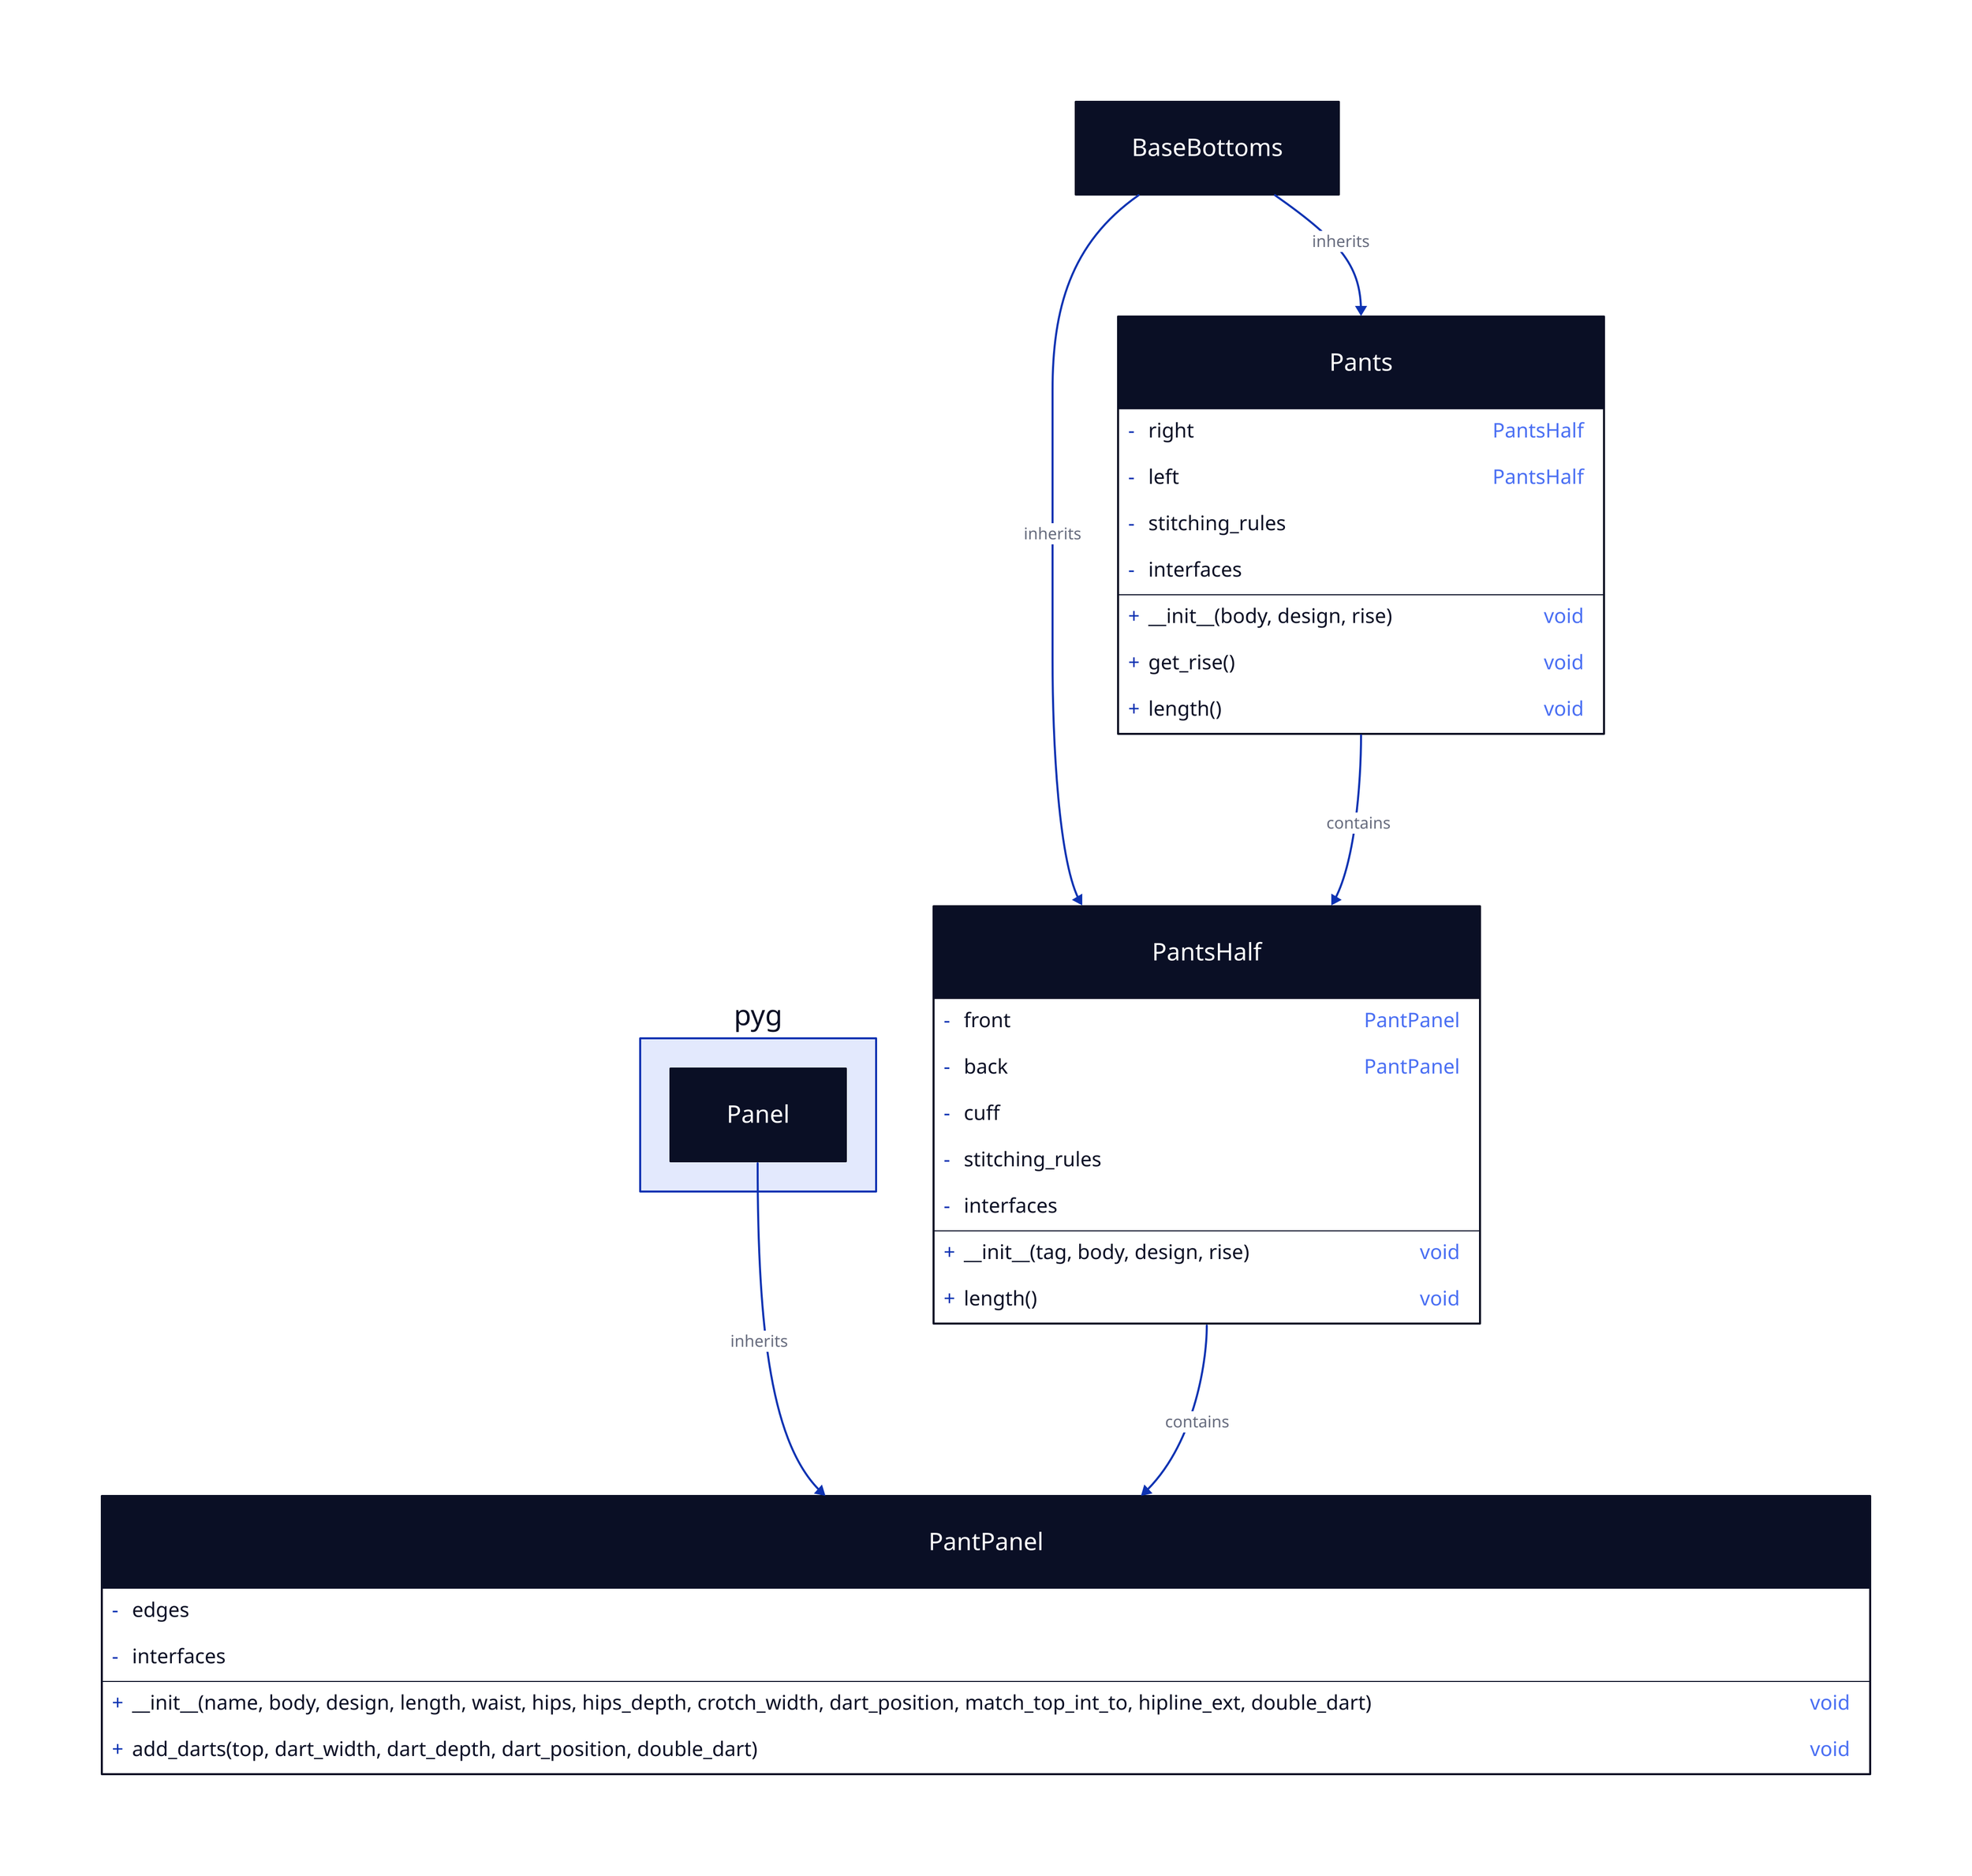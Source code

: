 # Class definitions
PantPanel: {
  shape: class
  
  # Methods and properties
  +__init__(name, body, design, length, waist, hips, hips_depth, crotch_width, dart_position, match_top_int_to, hipline_ext, double_dart)
  +add_darts(top, dart_width, dart_depth, dart_position, double_dart)
  -edges
  -interfaces
}

PantsHalf: {
  shape: class
  
  # Methods and properties
  +__init__(tag, body, design, rise)
  +length()
  -front: PantPanel
  -back: PantPanel
  -cuff
  -stitching_rules
  -interfaces
}

Pants: {
  shape: class
  
  # Methods and properties
  +__init__(body, design, rise)
  +get_rise()
  +length()
  -right: PantsHalf
  -left: PantsHalf
  -stitching_rules
  -interfaces
}

BaseBottoms: {
  shape: class
}

pyg.Panel: {
  shape: class
}

# Inheritance relationships
BaseBottoms -> PantsHalf: inherits
BaseBottoms -> Pants: inherits
pyg.Panel -> PantPanel: inherits

# Composition relationships
PantsHalf -> PantPanel: contains
Pants -> PantsHalf: contains
